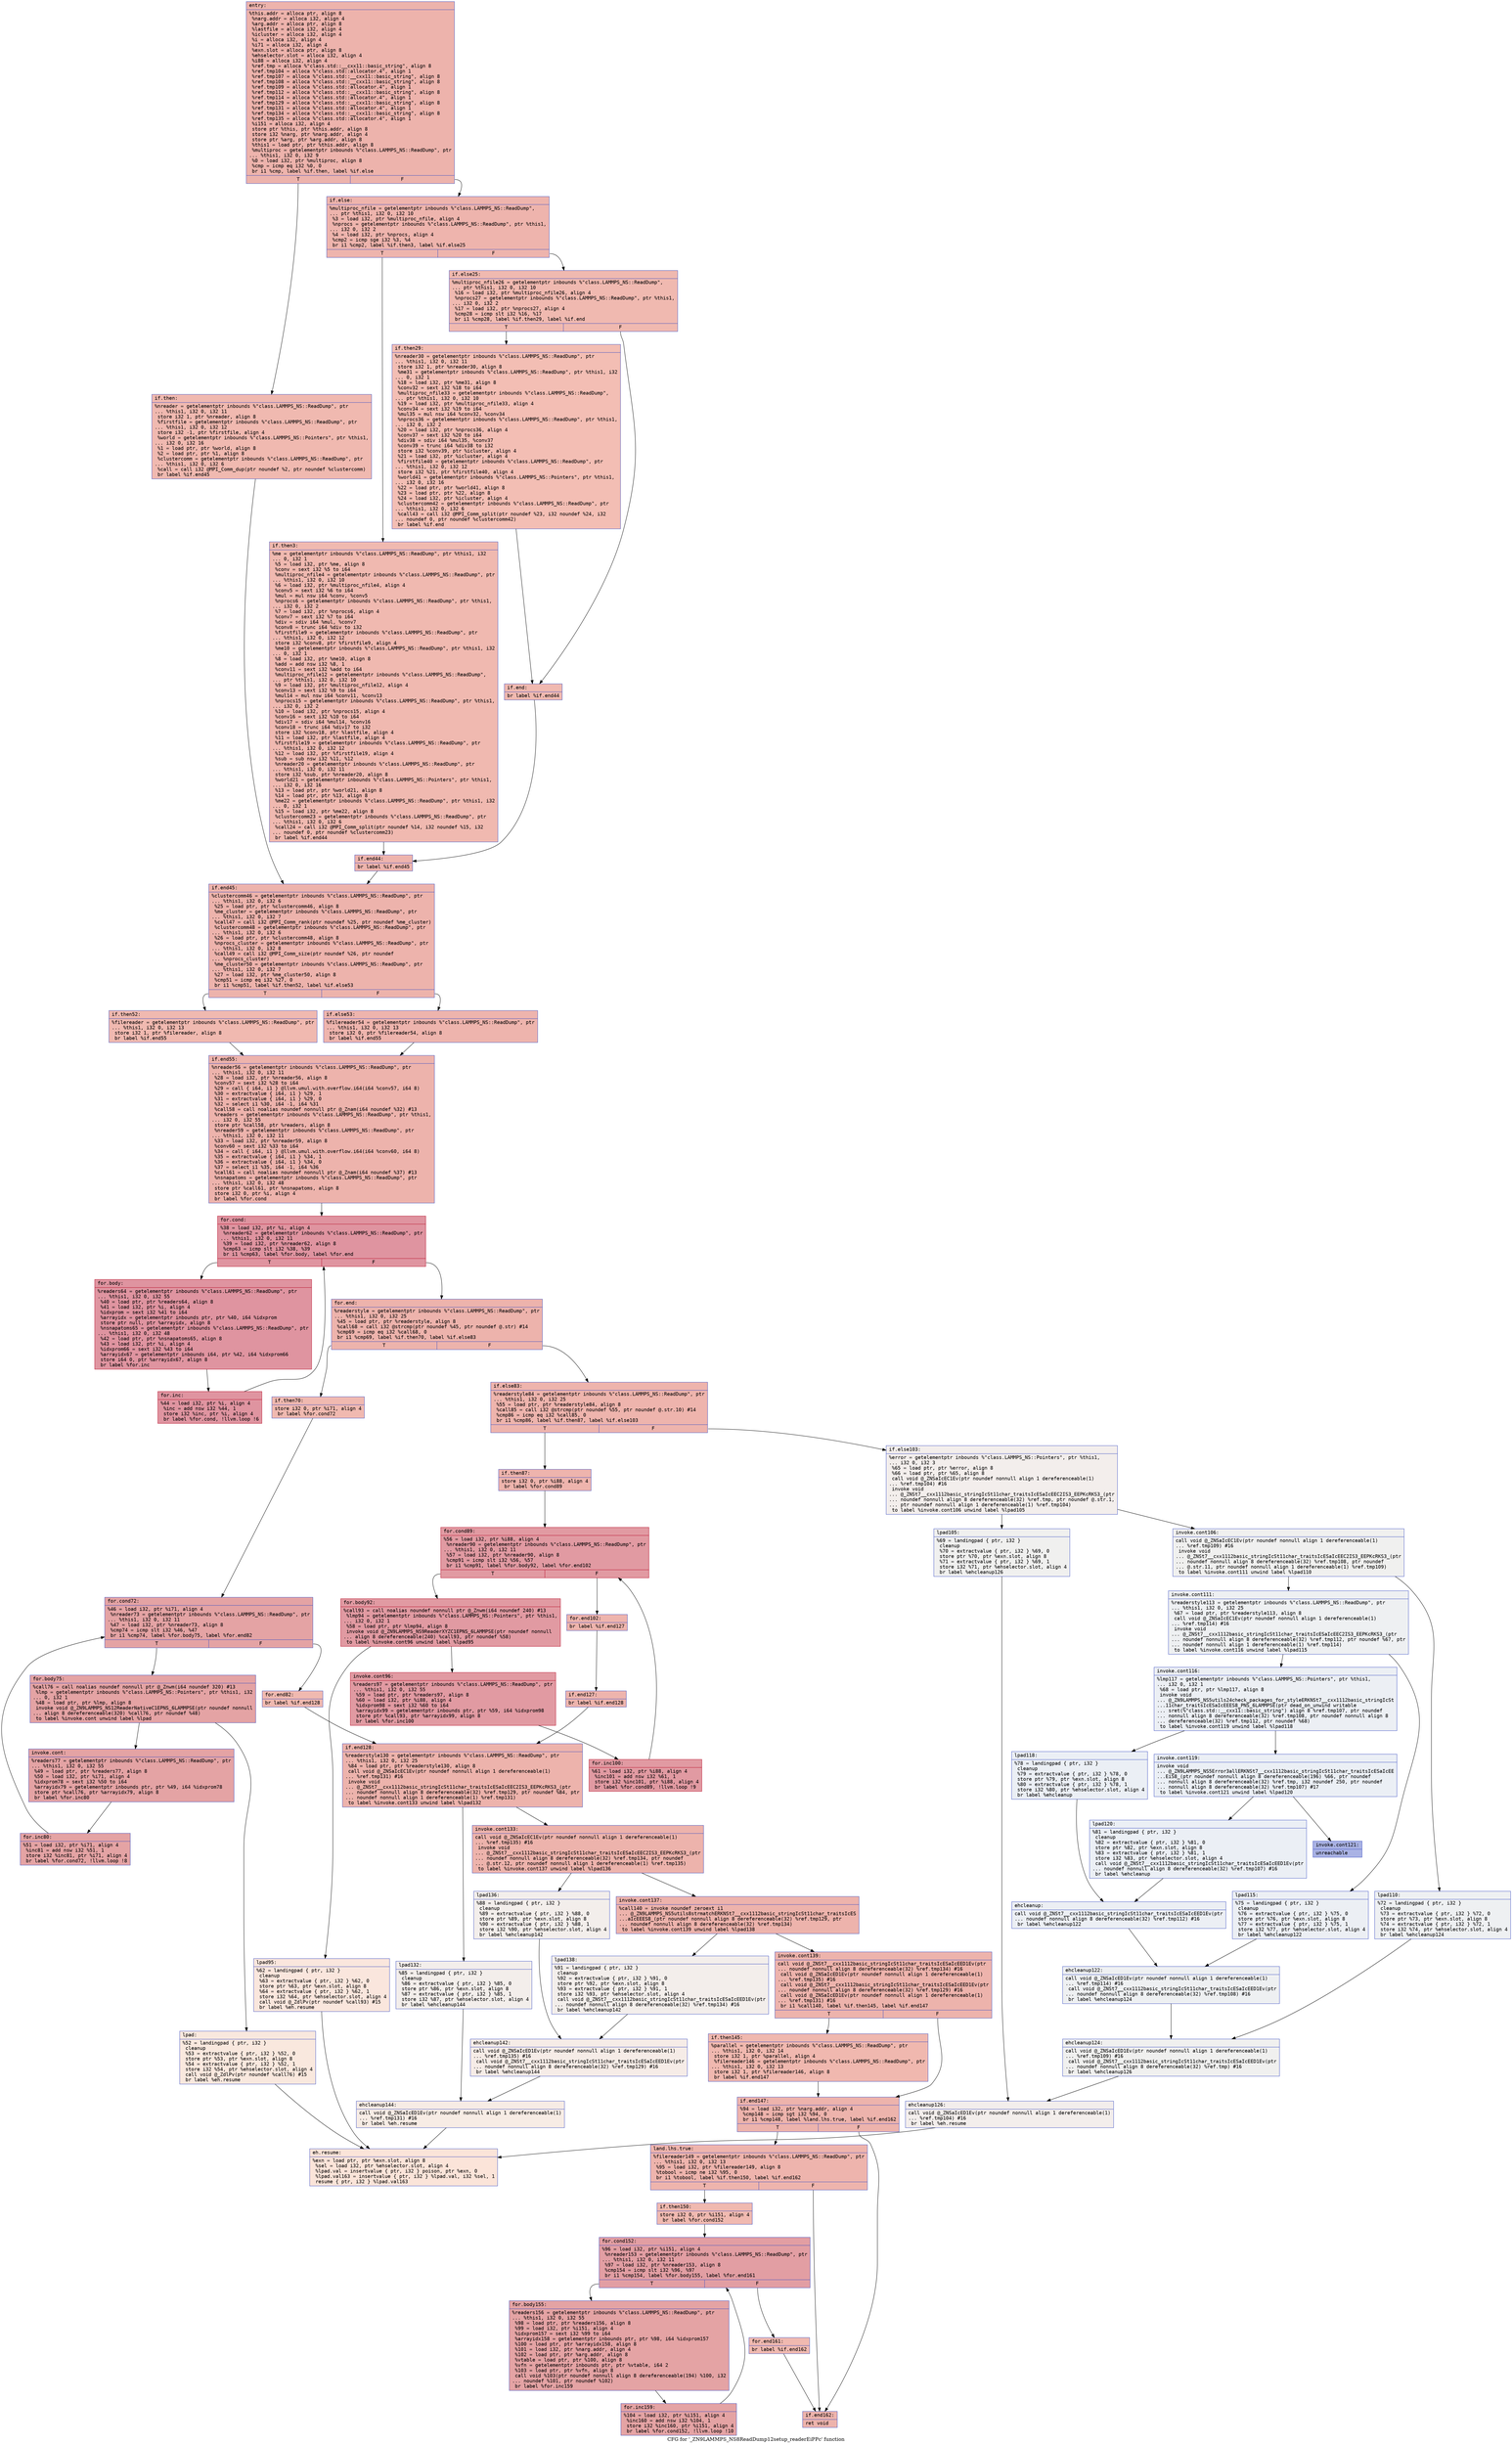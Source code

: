 digraph "CFG for '_ZN9LAMMPS_NS8ReadDump12setup_readerEiPPc' function" {
	label="CFG for '_ZN9LAMMPS_NS8ReadDump12setup_readerEiPPc' function";

	Node0x5602383331d0 [shape=record,color="#3d50c3ff", style=filled, fillcolor="#d6524470" fontname="Courier",label="{entry:\l|  %this.addr = alloca ptr, align 8\l  %narg.addr = alloca i32, align 4\l  %arg.addr = alloca ptr, align 8\l  %lastfile = alloca i32, align 4\l  %icluster = alloca i32, align 4\l  %i = alloca i32, align 4\l  %i71 = alloca i32, align 4\l  %exn.slot = alloca ptr, align 8\l  %ehselector.slot = alloca i32, align 4\l  %i88 = alloca i32, align 4\l  %ref.tmp = alloca %\"class.std::__cxx11::basic_string\", align 8\l  %ref.tmp104 = alloca %\"class.std::allocator.4\", align 1\l  %ref.tmp107 = alloca %\"class.std::__cxx11::basic_string\", align 8\l  %ref.tmp108 = alloca %\"class.std::__cxx11::basic_string\", align 8\l  %ref.tmp109 = alloca %\"class.std::allocator.4\", align 1\l  %ref.tmp112 = alloca %\"class.std::__cxx11::basic_string\", align 8\l  %ref.tmp114 = alloca %\"class.std::allocator.4\", align 1\l  %ref.tmp129 = alloca %\"class.std::__cxx11::basic_string\", align 8\l  %ref.tmp131 = alloca %\"class.std::allocator.4\", align 1\l  %ref.tmp134 = alloca %\"class.std::__cxx11::basic_string\", align 8\l  %ref.tmp135 = alloca %\"class.std::allocator.4\", align 1\l  %i151 = alloca i32, align 4\l  store ptr %this, ptr %this.addr, align 8\l  store i32 %narg, ptr %narg.addr, align 4\l  store ptr %arg, ptr %arg.addr, align 8\l  %this1 = load ptr, ptr %this.addr, align 8\l  %multiproc = getelementptr inbounds %\"class.LAMMPS_NS::ReadDump\", ptr\l... %this1, i32 0, i32 9\l  %0 = load i32, ptr %multiproc, align 8\l  %cmp = icmp eq i32 %0, 0\l  br i1 %cmp, label %if.then, label %if.else\l|{<s0>T|<s1>F}}"];
	Node0x5602383331d0:s0 -> Node0x560238353530[tooltip="entry -> if.then\nProbability 37.50%" ];
	Node0x5602383331d0:s1 -> Node0x5602383535a0[tooltip="entry -> if.else\nProbability 62.50%" ];
	Node0x560238353530 [shape=record,color="#3d50c3ff", style=filled, fillcolor="#de614d70" fontname="Courier",label="{if.then:\l|  %nreader = getelementptr inbounds %\"class.LAMMPS_NS::ReadDump\", ptr\l... %this1, i32 0, i32 11\l  store i32 1, ptr %nreader, align 8\l  %firstfile = getelementptr inbounds %\"class.LAMMPS_NS::ReadDump\", ptr\l... %this1, i32 0, i32 12\l  store i32 -1, ptr %firstfile, align 4\l  %world = getelementptr inbounds %\"class.LAMMPS_NS::Pointers\", ptr %this1,\l... i32 0, i32 16\l  %1 = load ptr, ptr %world, align 8\l  %2 = load ptr, ptr %1, align 8\l  %clustercomm = getelementptr inbounds %\"class.LAMMPS_NS::ReadDump\", ptr\l... %this1, i32 0, i32 6\l  %call = call i32 @MPI_Comm_dup(ptr noundef %2, ptr noundef %clustercomm)\l  br label %if.end45\l}"];
	Node0x560238353530 -> Node0x560238353ed0[tooltip="if.then -> if.end45\nProbability 100.00%" ];
	Node0x5602383535a0 [shape=record,color="#3d50c3ff", style=filled, fillcolor="#d8564670" fontname="Courier",label="{if.else:\l|  %multiproc_nfile = getelementptr inbounds %\"class.LAMMPS_NS::ReadDump\",\l... ptr %this1, i32 0, i32 10\l  %3 = load i32, ptr %multiproc_nfile, align 4\l  %nprocs = getelementptr inbounds %\"class.LAMMPS_NS::ReadDump\", ptr %this1,\l... i32 0, i32 2\l  %4 = load i32, ptr %nprocs, align 4\l  %cmp2 = icmp sge i32 %3, %4\l  br i1 %cmp2, label %if.then3, label %if.else25\l|{<s0>T|<s1>F}}"];
	Node0x5602383535a0:s0 -> Node0x560238354350[tooltip="if.else -> if.then3\nProbability 50.00%" ];
	Node0x5602383535a0:s1 -> Node0x5602383543a0[tooltip="if.else -> if.else25\nProbability 50.00%" ];
	Node0x560238354350 [shape=record,color="#3d50c3ff", style=filled, fillcolor="#de614d70" fontname="Courier",label="{if.then3:\l|  %me = getelementptr inbounds %\"class.LAMMPS_NS::ReadDump\", ptr %this1, i32\l... 0, i32 1\l  %5 = load i32, ptr %me, align 8\l  %conv = sext i32 %5 to i64\l  %multiproc_nfile4 = getelementptr inbounds %\"class.LAMMPS_NS::ReadDump\", ptr\l... %this1, i32 0, i32 10\l  %6 = load i32, ptr %multiproc_nfile4, align 4\l  %conv5 = sext i32 %6 to i64\l  %mul = mul nsw i64 %conv, %conv5\l  %nprocs6 = getelementptr inbounds %\"class.LAMMPS_NS::ReadDump\", ptr %this1,\l... i32 0, i32 2\l  %7 = load i32, ptr %nprocs6, align 4\l  %conv7 = sext i32 %7 to i64\l  %div = sdiv i64 %mul, %conv7\l  %conv8 = trunc i64 %div to i32\l  %firstfile9 = getelementptr inbounds %\"class.LAMMPS_NS::ReadDump\", ptr\l... %this1, i32 0, i32 12\l  store i32 %conv8, ptr %firstfile9, align 4\l  %me10 = getelementptr inbounds %\"class.LAMMPS_NS::ReadDump\", ptr %this1, i32\l... 0, i32 1\l  %8 = load i32, ptr %me10, align 8\l  %add = add nsw i32 %8, 1\l  %conv11 = sext i32 %add to i64\l  %multiproc_nfile12 = getelementptr inbounds %\"class.LAMMPS_NS::ReadDump\",\l... ptr %this1, i32 0, i32 10\l  %9 = load i32, ptr %multiproc_nfile12, align 4\l  %conv13 = sext i32 %9 to i64\l  %mul14 = mul nsw i64 %conv11, %conv13\l  %nprocs15 = getelementptr inbounds %\"class.LAMMPS_NS::ReadDump\", ptr %this1,\l... i32 0, i32 2\l  %10 = load i32, ptr %nprocs15, align 4\l  %conv16 = sext i32 %10 to i64\l  %div17 = sdiv i64 %mul14, %conv16\l  %conv18 = trunc i64 %div17 to i32\l  store i32 %conv18, ptr %lastfile, align 4\l  %11 = load i32, ptr %lastfile, align 4\l  %firstfile19 = getelementptr inbounds %\"class.LAMMPS_NS::ReadDump\", ptr\l... %this1, i32 0, i32 12\l  %12 = load i32, ptr %firstfile19, align 4\l  %sub = sub nsw i32 %11, %12\l  %nreader20 = getelementptr inbounds %\"class.LAMMPS_NS::ReadDump\", ptr\l... %this1, i32 0, i32 11\l  store i32 %sub, ptr %nreader20, align 8\l  %world21 = getelementptr inbounds %\"class.LAMMPS_NS::Pointers\", ptr %this1,\l... i32 0, i32 16\l  %13 = load ptr, ptr %world21, align 8\l  %14 = load ptr, ptr %13, align 8\l  %me22 = getelementptr inbounds %\"class.LAMMPS_NS::ReadDump\", ptr %this1, i32\l... 0, i32 1\l  %15 = load i32, ptr %me22, align 8\l  %clustercomm23 = getelementptr inbounds %\"class.LAMMPS_NS::ReadDump\", ptr\l... %this1, i32 0, i32 6\l  %call24 = call i32 @MPI_Comm_split(ptr noundef %14, i32 noundef %15, i32\l... noundef 0, ptr noundef %clustercomm23)\l  br label %if.end44\l}"];
	Node0x560238354350 -> Node0x560238356530[tooltip="if.then3 -> if.end44\nProbability 100.00%" ];
	Node0x5602383543a0 [shape=record,color="#3d50c3ff", style=filled, fillcolor="#de614d70" fontname="Courier",label="{if.else25:\l|  %multiproc_nfile26 = getelementptr inbounds %\"class.LAMMPS_NS::ReadDump\",\l... ptr %this1, i32 0, i32 10\l  %16 = load i32, ptr %multiproc_nfile26, align 4\l  %nprocs27 = getelementptr inbounds %\"class.LAMMPS_NS::ReadDump\", ptr %this1,\l... i32 0, i32 2\l  %17 = load i32, ptr %nprocs27, align 4\l  %cmp28 = icmp slt i32 %16, %17\l  br i1 %cmp28, label %if.then29, label %if.end\l|{<s0>T|<s1>F}}"];
	Node0x5602383543a0:s0 -> Node0x5602383338c0[tooltip="if.else25 -> if.then29\nProbability 50.00%" ];
	Node0x5602383543a0:s1 -> Node0x5602383695b0[tooltip="if.else25 -> if.end\nProbability 50.00%" ];
	Node0x5602383338c0 [shape=record,color="#3d50c3ff", style=filled, fillcolor="#e36c5570" fontname="Courier",label="{if.then29:\l|  %nreader30 = getelementptr inbounds %\"class.LAMMPS_NS::ReadDump\", ptr\l... %this1, i32 0, i32 11\l  store i32 1, ptr %nreader30, align 8\l  %me31 = getelementptr inbounds %\"class.LAMMPS_NS::ReadDump\", ptr %this1, i32\l... 0, i32 1\l  %18 = load i32, ptr %me31, align 8\l  %conv32 = sext i32 %18 to i64\l  %multiproc_nfile33 = getelementptr inbounds %\"class.LAMMPS_NS::ReadDump\",\l... ptr %this1, i32 0, i32 10\l  %19 = load i32, ptr %multiproc_nfile33, align 4\l  %conv34 = sext i32 %19 to i64\l  %mul35 = mul nsw i64 %conv32, %conv34\l  %nprocs36 = getelementptr inbounds %\"class.LAMMPS_NS::ReadDump\", ptr %this1,\l... i32 0, i32 2\l  %20 = load i32, ptr %nprocs36, align 4\l  %conv37 = sext i32 %20 to i64\l  %div38 = sdiv i64 %mul35, %conv37\l  %conv39 = trunc i64 %div38 to i32\l  store i32 %conv39, ptr %icluster, align 4\l  %21 = load i32, ptr %icluster, align 4\l  %firstfile40 = getelementptr inbounds %\"class.LAMMPS_NS::ReadDump\", ptr\l... %this1, i32 0, i32 12\l  store i32 %21, ptr %firstfile40, align 4\l  %world41 = getelementptr inbounds %\"class.LAMMPS_NS::Pointers\", ptr %this1,\l... i32 0, i32 16\l  %22 = load ptr, ptr %world41, align 8\l  %23 = load ptr, ptr %22, align 8\l  %24 = load i32, ptr %icluster, align 4\l  %clustercomm42 = getelementptr inbounds %\"class.LAMMPS_NS::ReadDump\", ptr\l... %this1, i32 0, i32 6\l  %call43 = call i32 @MPI_Comm_split(ptr noundef %23, i32 noundef %24, i32\l... noundef 0, ptr noundef %clustercomm42)\l  br label %if.end\l}"];
	Node0x5602383338c0 -> Node0x5602383695b0[tooltip="if.then29 -> if.end\nProbability 100.00%" ];
	Node0x5602383695b0 [shape=record,color="#3d50c3ff", style=filled, fillcolor="#de614d70" fontname="Courier",label="{if.end:\l|  br label %if.end44\l}"];
	Node0x5602383695b0 -> Node0x560238356530[tooltip="if.end -> if.end44\nProbability 100.00%" ];
	Node0x560238356530 [shape=record,color="#3d50c3ff", style=filled, fillcolor="#d8564670" fontname="Courier",label="{if.end44:\l|  br label %if.end45\l}"];
	Node0x560238356530 -> Node0x560238353ed0[tooltip="if.end44 -> if.end45\nProbability 100.00%" ];
	Node0x560238353ed0 [shape=record,color="#3d50c3ff", style=filled, fillcolor="#d6524470" fontname="Courier",label="{if.end45:\l|  %clustercomm46 = getelementptr inbounds %\"class.LAMMPS_NS::ReadDump\", ptr\l... %this1, i32 0, i32 6\l  %25 = load ptr, ptr %clustercomm46, align 8\l  %me_cluster = getelementptr inbounds %\"class.LAMMPS_NS::ReadDump\", ptr\l... %this1, i32 0, i32 7\l  %call47 = call i32 @MPI_Comm_rank(ptr noundef %25, ptr noundef %me_cluster)\l  %clustercomm48 = getelementptr inbounds %\"class.LAMMPS_NS::ReadDump\", ptr\l... %this1, i32 0, i32 6\l  %26 = load ptr, ptr %clustercomm48, align 8\l  %nprocs_cluster = getelementptr inbounds %\"class.LAMMPS_NS::ReadDump\", ptr\l... %this1, i32 0, i32 8\l  %call49 = call i32 @MPI_Comm_size(ptr noundef %26, ptr noundef\l... %nprocs_cluster)\l  %me_cluster50 = getelementptr inbounds %\"class.LAMMPS_NS::ReadDump\", ptr\l... %this1, i32 0, i32 7\l  %27 = load i32, ptr %me_cluster50, align 8\l  %cmp51 = icmp eq i32 %27, 0\l  br i1 %cmp51, label %if.then52, label %if.else53\l|{<s0>T|<s1>F}}"];
	Node0x560238353ed0:s0 -> Node0x560238354bf0[tooltip="if.end45 -> if.then52\nProbability 37.50%" ];
	Node0x560238353ed0:s1 -> Node0x560238354c70[tooltip="if.end45 -> if.else53\nProbability 62.50%" ];
	Node0x560238354bf0 [shape=record,color="#3d50c3ff", style=filled, fillcolor="#de614d70" fontname="Courier",label="{if.then52:\l|  %filereader = getelementptr inbounds %\"class.LAMMPS_NS::ReadDump\", ptr\l... %this1, i32 0, i32 13\l  store i32 1, ptr %filereader, align 8\l  br label %if.end55\l}"];
	Node0x560238354bf0 -> Node0x560238354f30[tooltip="if.then52 -> if.end55\nProbability 100.00%" ];
	Node0x560238354c70 [shape=record,color="#3d50c3ff", style=filled, fillcolor="#d8564670" fontname="Courier",label="{if.else53:\l|  %filereader54 = getelementptr inbounds %\"class.LAMMPS_NS::ReadDump\", ptr\l... %this1, i32 0, i32 13\l  store i32 0, ptr %filereader54, align 8\l  br label %if.end55\l}"];
	Node0x560238354c70 -> Node0x560238354f30[tooltip="if.else53 -> if.end55\nProbability 100.00%" ];
	Node0x560238354f30 [shape=record,color="#3d50c3ff", style=filled, fillcolor="#d6524470" fontname="Courier",label="{if.end55:\l|  %nreader56 = getelementptr inbounds %\"class.LAMMPS_NS::ReadDump\", ptr\l... %this1, i32 0, i32 11\l  %28 = load i32, ptr %nreader56, align 8\l  %conv57 = sext i32 %28 to i64\l  %29 = call \{ i64, i1 \} @llvm.umul.with.overflow.i64(i64 %conv57, i64 8)\l  %30 = extractvalue \{ i64, i1 \} %29, 1\l  %31 = extractvalue \{ i64, i1 \} %29, 0\l  %32 = select i1 %30, i64 -1, i64 %31\l  %call58 = call noalias noundef nonnull ptr @_Znam(i64 noundef %32) #13\l  %readers = getelementptr inbounds %\"class.LAMMPS_NS::ReadDump\", ptr %this1,\l... i32 0, i32 55\l  store ptr %call58, ptr %readers, align 8\l  %nreader59 = getelementptr inbounds %\"class.LAMMPS_NS::ReadDump\", ptr\l... %this1, i32 0, i32 11\l  %33 = load i32, ptr %nreader59, align 8\l  %conv60 = sext i32 %33 to i64\l  %34 = call \{ i64, i1 \} @llvm.umul.with.overflow.i64(i64 %conv60, i64 8)\l  %35 = extractvalue \{ i64, i1 \} %34, 1\l  %36 = extractvalue \{ i64, i1 \} %34, 0\l  %37 = select i1 %35, i64 -1, i64 %36\l  %call61 = call noalias noundef nonnull ptr @_Znam(i64 noundef %37) #13\l  %nsnapatoms = getelementptr inbounds %\"class.LAMMPS_NS::ReadDump\", ptr\l... %this1, i32 0, i32 48\l  store ptr %call61, ptr %nsnapatoms, align 8\l  store i32 0, ptr %i, align 4\l  br label %for.cond\l}"];
	Node0x560238354f30 -> Node0x56023836ce30[tooltip="if.end55 -> for.cond\nProbability 100.00%" ];
	Node0x56023836ce30 [shape=record,color="#b70d28ff", style=filled, fillcolor="#b70d2870" fontname="Courier",label="{for.cond:\l|  %38 = load i32, ptr %i, align 4\l  %nreader62 = getelementptr inbounds %\"class.LAMMPS_NS::ReadDump\", ptr\l... %this1, i32 0, i32 11\l  %39 = load i32, ptr %nreader62, align 8\l  %cmp63 = icmp slt i32 %38, %39\l  br i1 %cmp63, label %for.body, label %for.end\l|{<s0>T|<s1>F}}"];
	Node0x56023836ce30:s0 -> Node0x56023836d190[tooltip="for.cond -> for.body\nProbability 96.88%" ];
	Node0x56023836ce30:s1 -> Node0x56023836d210[tooltip="for.cond -> for.end\nProbability 3.12%" ];
	Node0x56023836d190 [shape=record,color="#b70d28ff", style=filled, fillcolor="#b70d2870" fontname="Courier",label="{for.body:\l|  %readers64 = getelementptr inbounds %\"class.LAMMPS_NS::ReadDump\", ptr\l... %this1, i32 0, i32 55\l  %40 = load ptr, ptr %readers64, align 8\l  %41 = load i32, ptr %i, align 4\l  %idxprom = sext i32 %41 to i64\l  %arrayidx = getelementptr inbounds ptr, ptr %40, i64 %idxprom\l  store ptr null, ptr %arrayidx, align 8\l  %nsnapatoms65 = getelementptr inbounds %\"class.LAMMPS_NS::ReadDump\", ptr\l... %this1, i32 0, i32 48\l  %42 = load ptr, ptr %nsnapatoms65, align 8\l  %43 = load i32, ptr %i, align 4\l  %idxprom66 = sext i32 %43 to i64\l  %arrayidx67 = getelementptr inbounds i64, ptr %42, i64 %idxprom66\l  store i64 0, ptr %arrayidx67, align 8\l  br label %for.inc\l}"];
	Node0x56023836d190 -> Node0x56023836db20[tooltip="for.body -> for.inc\nProbability 100.00%" ];
	Node0x56023836db20 [shape=record,color="#b70d28ff", style=filled, fillcolor="#b70d2870" fontname="Courier",label="{for.inc:\l|  %44 = load i32, ptr %i, align 4\l  %inc = add nsw i32 %44, 1\l  store i32 %inc, ptr %i, align 4\l  br label %for.cond, !llvm.loop !6\l}"];
	Node0x56023836db20 -> Node0x56023836ce30[tooltip="for.inc -> for.cond\nProbability 100.00%" ];
	Node0x56023836d210 [shape=record,color="#3d50c3ff", style=filled, fillcolor="#d6524470" fontname="Courier",label="{for.end:\l|  %readerstyle = getelementptr inbounds %\"class.LAMMPS_NS::ReadDump\", ptr\l... %this1, i32 0, i32 25\l  %45 = load ptr, ptr %readerstyle, align 8\l  %call68 = call i32 @strcmp(ptr noundef %45, ptr noundef @.str) #14\l  %cmp69 = icmp eq i32 %call68, 0\l  br i1 %cmp69, label %if.then70, label %if.else83\l|{<s0>T|<s1>F}}"];
	Node0x56023836d210:s0 -> Node0x56023836e280[tooltip="for.end -> if.then70\nProbability 37.50%" ];
	Node0x56023836d210:s1 -> Node0x56023836e300[tooltip="for.end -> if.else83\nProbability 62.50%" ];
	Node0x56023836e280 [shape=record,color="#3d50c3ff", style=filled, fillcolor="#de614d70" fontname="Courier",label="{if.then70:\l|  store i32 0, ptr %i71, align 4\l  br label %for.cond72\l}"];
	Node0x56023836e280 -> Node0x56023836e4d0[tooltip="if.then70 -> for.cond72\nProbability 100.00%" ];
	Node0x56023836e4d0 [shape=record,color="#3d50c3ff", style=filled, fillcolor="#c32e3170" fontname="Courier",label="{for.cond72:\l|  %46 = load i32, ptr %i71, align 4\l  %nreader73 = getelementptr inbounds %\"class.LAMMPS_NS::ReadDump\", ptr\l... %this1, i32 0, i32 11\l  %47 = load i32, ptr %nreader73, align 8\l  %cmp74 = icmp slt i32 %46, %47\l  br i1 %cmp74, label %for.body75, label %for.end82\l|{<s0>T|<s1>F}}"];
	Node0x56023836e4d0:s0 -> Node0x56023836f070[tooltip="for.cond72 -> for.body75\nProbability 96.88%" ];
	Node0x56023836e4d0:s1 -> Node0x56023836f0f0[tooltip="for.cond72 -> for.end82\nProbability 3.12%" ];
	Node0x56023836f070 [shape=record,color="#3d50c3ff", style=filled, fillcolor="#c32e3170" fontname="Courier",label="{for.body75:\l|  %call76 = call noalias noundef nonnull ptr @_Znwm(i64 noundef 320) #13\l  %lmp = getelementptr inbounds %\"class.LAMMPS_NS::Pointers\", ptr %this1, i32\l... 0, i32 1\l  %48 = load ptr, ptr %lmp, align 8\l  invoke void @_ZN9LAMMPS_NS12ReaderNativeC1EPNS_6LAMMPSE(ptr noundef nonnull\l... align 8 dereferenceable(320) %call76, ptr noundef %48)\l          to label %invoke.cont unwind label %lpad\l}"];
	Node0x56023836f070 -> Node0x56023836f5a0[tooltip="for.body75 -> invoke.cont\nProbability 100.00%" ];
	Node0x56023836f070 -> Node0x56023836f680[tooltip="for.body75 -> lpad\nProbability 0.00%" ];
	Node0x56023836f5a0 [shape=record,color="#3d50c3ff", style=filled, fillcolor="#c32e3170" fontname="Courier",label="{invoke.cont:\l|  %readers77 = getelementptr inbounds %\"class.LAMMPS_NS::ReadDump\", ptr\l... %this1, i32 0, i32 55\l  %49 = load ptr, ptr %readers77, align 8\l  %50 = load i32, ptr %i71, align 4\l  %idxprom78 = sext i32 %50 to i64\l  %arrayidx79 = getelementptr inbounds ptr, ptr %49, i64 %idxprom78\l  store ptr %call76, ptr %arrayidx79, align 8\l  br label %for.inc80\l}"];
	Node0x56023836f5a0 -> Node0x56023836fe00[tooltip="invoke.cont -> for.inc80\nProbability 100.00%" ];
	Node0x56023836fe00 [shape=record,color="#3d50c3ff", style=filled, fillcolor="#c32e3170" fontname="Courier",label="{for.inc80:\l|  %51 = load i32, ptr %i71, align 4\l  %inc81 = add nsw i32 %51, 1\l  store i32 %inc81, ptr %i71, align 4\l  br label %for.cond72, !llvm.loop !8\l}"];
	Node0x56023836fe00 -> Node0x56023836e4d0[tooltip="for.inc80 -> for.cond72\nProbability 100.00%" ];
	Node0x56023836f680 [shape=record,color="#3d50c3ff", style=filled, fillcolor="#f2cab570" fontname="Courier",label="{lpad:\l|  %52 = landingpad \{ ptr, i32 \}\l          cleanup\l  %53 = extractvalue \{ ptr, i32 \} %52, 0\l  store ptr %53, ptr %exn.slot, align 8\l  %54 = extractvalue \{ ptr, i32 \} %52, 1\l  store i32 %54, ptr %ehselector.slot, align 4\l  call void @_ZdlPv(ptr noundef %call76) #15\l  br label %eh.resume\l}"];
	Node0x56023836f680 -> Node0x5602383705e0[tooltip="lpad -> eh.resume\nProbability 100.00%" ];
	Node0x56023836f0f0 [shape=record,color="#3d50c3ff", style=filled, fillcolor="#de614d70" fontname="Courier",label="{for.end82:\l|  br label %if.end128\l}"];
	Node0x56023836f0f0 -> Node0x5602383706a0[tooltip="for.end82 -> if.end128\nProbability 100.00%" ];
	Node0x56023836e300 [shape=record,color="#3d50c3ff", style=filled, fillcolor="#d8564670" fontname="Courier",label="{if.else83:\l|  %readerstyle84 = getelementptr inbounds %\"class.LAMMPS_NS::ReadDump\", ptr\l... %this1, i32 0, i32 25\l  %55 = load ptr, ptr %readerstyle84, align 8\l  %call85 = call i32 @strcmp(ptr noundef %55, ptr noundef @.str.10) #14\l  %cmp86 = icmp eq i32 %call85, 0\l  br i1 %cmp86, label %if.then87, label %if.else103\l|{<s0>T|<s1>F}}"];
	Node0x56023836e300:s0 -> Node0x560238370ae0[tooltip="if.else83 -> if.then87\nProbability 100.00%" ];
	Node0x56023836e300:s1 -> Node0x560238370b60[tooltip="if.else83 -> if.else103\nProbability 0.00%" ];
	Node0x560238370ae0 [shape=record,color="#3d50c3ff", style=filled, fillcolor="#d8564670" fontname="Courier",label="{if.then87:\l|  store i32 0, ptr %i88, align 4\l  br label %for.cond89\l}"];
	Node0x560238370ae0 -> Node0x560238370d90[tooltip="if.then87 -> for.cond89\nProbability 100.00%" ];
	Node0x560238370d90 [shape=record,color="#b70d28ff", style=filled, fillcolor="#bb1b2c70" fontname="Courier",label="{for.cond89:\l|  %56 = load i32, ptr %i88, align 4\l  %nreader90 = getelementptr inbounds %\"class.LAMMPS_NS::ReadDump\", ptr\l... %this1, i32 0, i32 11\l  %57 = load i32, ptr %nreader90, align 8\l  %cmp91 = icmp slt i32 %56, %57\l  br i1 %cmp91, label %for.body92, label %for.end102\l|{<s0>T|<s1>F}}"];
	Node0x560238370d90:s0 -> Node0x560238371120[tooltip="for.cond89 -> for.body92\nProbability 96.88%" ];
	Node0x560238370d90:s1 -> Node0x5602383711a0[tooltip="for.cond89 -> for.end102\nProbability 3.12%" ];
	Node0x560238371120 [shape=record,color="#b70d28ff", style=filled, fillcolor="#bb1b2c70" fontname="Courier",label="{for.body92:\l|  %call93 = call noalias noundef nonnull ptr @_Znwm(i64 noundef 240) #13\l  %lmp94 = getelementptr inbounds %\"class.LAMMPS_NS::Pointers\", ptr %this1,\l... i32 0, i32 1\l  %58 = load ptr, ptr %lmp94, align 8\l  invoke void @_ZN9LAMMPS_NS9ReaderXYZC1EPNS_6LAMMPSE(ptr noundef nonnull\l... align 8 dereferenceable(240) %call93, ptr noundef %58)\l          to label %invoke.cont96 unwind label %lpad95\l}"];
	Node0x560238371120 -> Node0x560238313740[tooltip="for.body92 -> invoke.cont96\nProbability 100.00%" ];
	Node0x560238371120 -> Node0x560238313820[tooltip="for.body92 -> lpad95\nProbability 0.00%" ];
	Node0x560238313740 [shape=record,color="#b70d28ff", style=filled, fillcolor="#bb1b2c70" fontname="Courier",label="{invoke.cont96:\l|  %readers97 = getelementptr inbounds %\"class.LAMMPS_NS::ReadDump\", ptr\l... %this1, i32 0, i32 55\l  %59 = load ptr, ptr %readers97, align 8\l  %60 = load i32, ptr %i88, align 4\l  %idxprom98 = sext i32 %60 to i64\l  %arrayidx99 = getelementptr inbounds ptr, ptr %59, i64 %idxprom98\l  store ptr %call93, ptr %arrayidx99, align 8\l  br label %for.inc100\l}"];
	Node0x560238313740 -> Node0x560238313f60[tooltip="invoke.cont96 -> for.inc100\nProbability 100.00%" ];
	Node0x560238313f60 [shape=record,color="#b70d28ff", style=filled, fillcolor="#bb1b2c70" fontname="Courier",label="{for.inc100:\l|  %61 = load i32, ptr %i88, align 4\l  %inc101 = add nsw i32 %61, 1\l  store i32 %inc101, ptr %i88, align 4\l  br label %for.cond89, !llvm.loop !9\l}"];
	Node0x560238313f60 -> Node0x560238370d90[tooltip="for.inc100 -> for.cond89\nProbability 100.00%" ];
	Node0x560238313820 [shape=record,color="#3d50c3ff", style=filled, fillcolor="#f3c7b170" fontname="Courier",label="{lpad95:\l|  %62 = landingpad \{ ptr, i32 \}\l          cleanup\l  %63 = extractvalue \{ ptr, i32 \} %62, 0\l  store ptr %63, ptr %exn.slot, align 8\l  %64 = extractvalue \{ ptr, i32 \} %62, 1\l  store i32 %64, ptr %ehselector.slot, align 4\l  call void @_ZdlPv(ptr noundef %call93) #15\l  br label %eh.resume\l}"];
	Node0x560238313820 -> Node0x5602383705e0[tooltip="lpad95 -> eh.resume\nProbability 100.00%" ];
	Node0x5602383711a0 [shape=record,color="#3d50c3ff", style=filled, fillcolor="#d8564670" fontname="Courier",label="{for.end102:\l|  br label %if.end127\l}"];
	Node0x5602383711a0 -> Node0x5602383147f0[tooltip="for.end102 -> if.end127\nProbability 100.00%" ];
	Node0x560238370b60 [shape=record,color="#3d50c3ff", style=filled, fillcolor="#e3d9d370" fontname="Courier",label="{if.else103:\l|  %error = getelementptr inbounds %\"class.LAMMPS_NS::Pointers\", ptr %this1,\l... i32 0, i32 3\l  %65 = load ptr, ptr %error, align 8\l  %66 = load ptr, ptr %65, align 8\l  call void @_ZNSaIcEC1Ev(ptr noundef nonnull align 1 dereferenceable(1)\l... %ref.tmp104) #16\l  invoke void\l... @_ZNSt7__cxx1112basic_stringIcSt11char_traitsIcESaIcEEC2IS3_EEPKcRKS3_(ptr\l... noundef nonnull align 8 dereferenceable(32) %ref.tmp, ptr noundef @.str.1,\l... ptr noundef nonnull align 1 dereferenceable(1) %ref.tmp104)\l          to label %invoke.cont106 unwind label %lpad105\l}"];
	Node0x560238370b60 -> Node0x560238314bf0[tooltip="if.else103 -> invoke.cont106\nProbability 50.00%" ];
	Node0x560238370b60 -> Node0x560238314c70[tooltip="if.else103 -> lpad105\nProbability 50.00%" ];
	Node0x560238314bf0 [shape=record,color="#3d50c3ff", style=filled, fillcolor="#dedcdb70" fontname="Courier",label="{invoke.cont106:\l|  call void @_ZNSaIcEC1Ev(ptr noundef nonnull align 1 dereferenceable(1)\l... %ref.tmp109) #16\l  invoke void\l... @_ZNSt7__cxx1112basic_stringIcSt11char_traitsIcESaIcEEC2IS3_EEPKcRKS3_(ptr\l... noundef nonnull align 8 dereferenceable(32) %ref.tmp108, ptr noundef\l... @.str.11, ptr noundef nonnull align 1 dereferenceable(1) %ref.tmp109)\l          to label %invoke.cont111 unwind label %lpad110\l}"];
	Node0x560238314bf0 -> Node0x560238314f90[tooltip="invoke.cont106 -> invoke.cont111\nProbability 50.00%" ];
	Node0x560238314bf0 -> Node0x560238314fe0[tooltip="invoke.cont106 -> lpad110\nProbability 50.00%" ];
	Node0x560238314f90 [shape=record,color="#3d50c3ff", style=filled, fillcolor="#d9dce170" fontname="Courier",label="{invoke.cont111:\l|  %readerstyle113 = getelementptr inbounds %\"class.LAMMPS_NS::ReadDump\", ptr\l... %this1, i32 0, i32 25\l  %67 = load ptr, ptr %readerstyle113, align 8\l  call void @_ZNSaIcEC1Ev(ptr noundef nonnull align 1 dereferenceable(1)\l... %ref.tmp114) #16\l  invoke void\l... @_ZNSt7__cxx1112basic_stringIcSt11char_traitsIcESaIcEEC2IS3_EEPKcRKS3_(ptr\l... noundef nonnull align 8 dereferenceable(32) %ref.tmp112, ptr noundef %67, ptr\l... noundef nonnull align 1 dereferenceable(1) %ref.tmp114)\l          to label %invoke.cont116 unwind label %lpad115\l}"];
	Node0x560238314f90 -> Node0x5602383154a0[tooltip="invoke.cont111 -> invoke.cont116\nProbability 50.00%" ];
	Node0x560238314f90 -> Node0x560238315520[tooltip="invoke.cont111 -> lpad115\nProbability 50.00%" ];
	Node0x5602383154a0 [shape=record,color="#3d50c3ff", style=filled, fillcolor="#d4dbe670" fontname="Courier",label="{invoke.cont116:\l|  %lmp117 = getelementptr inbounds %\"class.LAMMPS_NS::Pointers\", ptr %this1,\l... i32 0, i32 1\l  %68 = load ptr, ptr %lmp117, align 8\l  invoke void\l... @_ZN9LAMMPS_NS5utils24check_packages_for_styleERKNSt7__cxx1112basic_stringIcSt\l...11char_traitsIcESaIcEEES8_PNS_6LAMMPSE(ptr dead_on_unwind writable\l... sret(%\"class.std::__cxx11::basic_string\") align 8 %ref.tmp107, ptr noundef\l... nonnull align 8 dereferenceable(32) %ref.tmp108, ptr noundef nonnull align 8\l... dereferenceable(32) %ref.tmp112, ptr noundef %68)\l          to label %invoke.cont119 unwind label %lpad118\l}"];
	Node0x5602383154a0 -> Node0x560238315450[tooltip="invoke.cont116 -> invoke.cont119\nProbability 50.00%" ];
	Node0x5602383154a0 -> Node0x5602383159d0[tooltip="invoke.cont116 -> lpad118\nProbability 50.00%" ];
	Node0x560238315450 [shape=record,color="#3d50c3ff", style=filled, fillcolor="#d1dae970" fontname="Courier",label="{invoke.cont119:\l|  invoke void\l... @_ZN9LAMMPS_NS5Error3allERKNSt7__cxx1112basic_stringIcSt11char_traitsIcESaIcEE\l...EiS8_(ptr noundef nonnull align 8 dereferenceable(196) %66, ptr noundef\l... nonnull align 8 dereferenceable(32) %ref.tmp, i32 noundef 250, ptr noundef\l... nonnull align 8 dereferenceable(32) %ref.tmp107) #17\l          to label %invoke.cont121 unwind label %lpad120\l}"];
	Node0x560238315450 -> Node0x560238315de0[tooltip="invoke.cont119 -> invoke.cont121\nProbability 0.00%" ];
	Node0x560238315450 -> Node0x560238315ec0[tooltip="invoke.cont119 -> lpad120\nProbability 100.00%" ];
	Node0x560238315de0 [shape=record,color="#3d50c3ff", style=filled, fillcolor="#3d50c370" fontname="Courier",label="{invoke.cont121:\l|  unreachable\l}"];
	Node0x560238314c70 [shape=record,color="#3d50c3ff", style=filled, fillcolor="#dedcdb70" fontname="Courier",label="{lpad105:\l|  %69 = landingpad \{ ptr, i32 \}\l          cleanup\l  %70 = extractvalue \{ ptr, i32 \} %69, 0\l  store ptr %70, ptr %exn.slot, align 8\l  %71 = extractvalue \{ ptr, i32 \} %69, 1\l  store i32 %71, ptr %ehselector.slot, align 4\l  br label %ehcleanup126\l}"];
	Node0x560238314c70 -> Node0x560238316480[tooltip="lpad105 -> ehcleanup126\nProbability 100.00%" ];
	Node0x560238314fe0 [shape=record,color="#3d50c3ff", style=filled, fillcolor="#d9dce170" fontname="Courier",label="{lpad110:\l|  %72 = landingpad \{ ptr, i32 \}\l          cleanup\l  %73 = extractvalue \{ ptr, i32 \} %72, 0\l  store ptr %73, ptr %exn.slot, align 8\l  %74 = extractvalue \{ ptr, i32 \} %72, 1\l  store i32 %74, ptr %ehselector.slot, align 4\l  br label %ehcleanup124\l}"];
	Node0x560238314fe0 -> Node0x5602383167d0[tooltip="lpad110 -> ehcleanup124\nProbability 100.00%" ];
	Node0x560238315520 [shape=record,color="#3d50c3ff", style=filled, fillcolor="#d4dbe670" fontname="Courier",label="{lpad115:\l|  %75 = landingpad \{ ptr, i32 \}\l          cleanup\l  %76 = extractvalue \{ ptr, i32 \} %75, 0\l  store ptr %76, ptr %exn.slot, align 8\l  %77 = extractvalue \{ ptr, i32 \} %75, 1\l  store i32 %77, ptr %ehselector.slot, align 4\l  br label %ehcleanup122\l}"];
	Node0x560238315520 -> Node0x560238316b40[tooltip="lpad115 -> ehcleanup122\nProbability 100.00%" ];
	Node0x5602383159d0 [shape=record,color="#3d50c3ff", style=filled, fillcolor="#d1dae970" fontname="Courier",label="{lpad118:\l|  %78 = landingpad \{ ptr, i32 \}\l          cleanup\l  %79 = extractvalue \{ ptr, i32 \} %78, 0\l  store ptr %79, ptr %exn.slot, align 8\l  %80 = extractvalue \{ ptr, i32 \} %78, 1\l  store i32 %80, ptr %ehselector.slot, align 4\l  br label %ehcleanup\l}"];
	Node0x5602383159d0 -> Node0x560238316eb0[tooltip="lpad118 -> ehcleanup\nProbability 100.00%" ];
	Node0x560238315ec0 [shape=record,color="#3d50c3ff", style=filled, fillcolor="#d1dae970" fontname="Courier",label="{lpad120:\l|  %81 = landingpad \{ ptr, i32 \}\l          cleanup\l  %82 = extractvalue \{ ptr, i32 \} %81, 0\l  store ptr %82, ptr %exn.slot, align 8\l  %83 = extractvalue \{ ptr, i32 \} %81, 1\l  store i32 %83, ptr %ehselector.slot, align 4\l  call void @_ZNSt7__cxx1112basic_stringIcSt11char_traitsIcESaIcEED1Ev(ptr\l... noundef nonnull align 8 dereferenceable(32) %ref.tmp107) #16\l  br label %ehcleanup\l}"];
	Node0x560238315ec0 -> Node0x560238316eb0[tooltip="lpad120 -> ehcleanup\nProbability 100.00%" ];
	Node0x560238316eb0 [shape=record,color="#3d50c3ff", style=filled, fillcolor="#d4dbe670" fontname="Courier",label="{ehcleanup:\l|  call void @_ZNSt7__cxx1112basic_stringIcSt11char_traitsIcESaIcEED1Ev(ptr\l... noundef nonnull align 8 dereferenceable(32) %ref.tmp112) #16\l  br label %ehcleanup122\l}"];
	Node0x560238316eb0 -> Node0x560238316b40[tooltip="ehcleanup -> ehcleanup122\nProbability 100.00%" ];
	Node0x560238316b40 [shape=record,color="#3d50c3ff", style=filled, fillcolor="#d9dce170" fontname="Courier",label="{ehcleanup122:\l|  call void @_ZNSaIcED1Ev(ptr noundef nonnull align 1 dereferenceable(1)\l... %ref.tmp114) #16\l  call void @_ZNSt7__cxx1112basic_stringIcSt11char_traitsIcESaIcEED1Ev(ptr\l... noundef nonnull align 8 dereferenceable(32) %ref.tmp108) #16\l  br label %ehcleanup124\l}"];
	Node0x560238316b40 -> Node0x5602383167d0[tooltip="ehcleanup122 -> ehcleanup124\nProbability 100.00%" ];
	Node0x5602383167d0 [shape=record,color="#3d50c3ff", style=filled, fillcolor="#dedcdb70" fontname="Courier",label="{ehcleanup124:\l|  call void @_ZNSaIcED1Ev(ptr noundef nonnull align 1 dereferenceable(1)\l... %ref.tmp109) #16\l  call void @_ZNSt7__cxx1112basic_stringIcSt11char_traitsIcESaIcEED1Ev(ptr\l... noundef nonnull align 8 dereferenceable(32) %ref.tmp) #16\l  br label %ehcleanup126\l}"];
	Node0x5602383167d0 -> Node0x560238316480[tooltip="ehcleanup124 -> ehcleanup126\nProbability 100.00%" ];
	Node0x560238316480 [shape=record,color="#3d50c3ff", style=filled, fillcolor="#e3d9d370" fontname="Courier",label="{ehcleanup126:\l|  call void @_ZNSaIcED1Ev(ptr noundef nonnull align 1 dereferenceable(1)\l... %ref.tmp104) #16\l  br label %eh.resume\l}"];
	Node0x560238316480 -> Node0x5602383705e0[tooltip="ehcleanup126 -> eh.resume\nProbability 100.00%" ];
	Node0x5602383147f0 [shape=record,color="#3d50c3ff", style=filled, fillcolor="#d8564670" fontname="Courier",label="{if.end127:\l|  br label %if.end128\l}"];
	Node0x5602383147f0 -> Node0x5602383706a0[tooltip="if.end127 -> if.end128\nProbability 100.00%" ];
	Node0x5602383706a0 [shape=record,color="#3d50c3ff", style=filled, fillcolor="#d6524470" fontname="Courier",label="{if.end128:\l|  %readerstyle130 = getelementptr inbounds %\"class.LAMMPS_NS::ReadDump\", ptr\l... %this1, i32 0, i32 25\l  %84 = load ptr, ptr %readerstyle130, align 8\l  call void @_ZNSaIcEC1Ev(ptr noundef nonnull align 1 dereferenceable(1)\l... %ref.tmp131) #16\l  invoke void\l... @_ZNSt7__cxx1112basic_stringIcSt11char_traitsIcESaIcEEC2IS3_EEPKcRKS3_(ptr\l... noundef nonnull align 8 dereferenceable(32) %ref.tmp129, ptr noundef %84, ptr\l... noundef nonnull align 1 dereferenceable(1) %ref.tmp131)\l          to label %invoke.cont133 unwind label %lpad132\l}"];
	Node0x5602383706a0 -> Node0x560238317ed0[tooltip="if.end128 -> invoke.cont133\nProbability 100.00%" ];
	Node0x5602383706a0 -> Node0x560238317f50[tooltip="if.end128 -> lpad132\nProbability 0.00%" ];
	Node0x560238317ed0 [shape=record,color="#3d50c3ff", style=filled, fillcolor="#d6524470" fontname="Courier",label="{invoke.cont133:\l|  call void @_ZNSaIcEC1Ev(ptr noundef nonnull align 1 dereferenceable(1)\l... %ref.tmp135) #16\l  invoke void\l... @_ZNSt7__cxx1112basic_stringIcSt11char_traitsIcESaIcEEC2IS3_EEPKcRKS3_(ptr\l... noundef nonnull align 8 dereferenceable(32) %ref.tmp134, ptr noundef\l... @.str.12, ptr noundef nonnull align 1 dereferenceable(1) %ref.tmp135)\l          to label %invoke.cont137 unwind label %lpad136\l}"];
	Node0x560238317ed0 -> Node0x560238318270[tooltip="invoke.cont133 -> invoke.cont137\nProbability 100.00%" ];
	Node0x560238317ed0 -> Node0x5602383182c0[tooltip="invoke.cont133 -> lpad136\nProbability 0.00%" ];
	Node0x560238318270 [shape=record,color="#3d50c3ff", style=filled, fillcolor="#d6524470" fontname="Courier",label="{invoke.cont137:\l|  %call140 = invoke noundef zeroext i1\l... @_ZN9LAMMPS_NS5utils8strmatchERKNSt7__cxx1112basic_stringIcSt11char_traitsIcES\l...aIcEEES8_(ptr noundef nonnull align 8 dereferenceable(32) %ref.tmp129, ptr\l... noundef nonnull align 8 dereferenceable(32) %ref.tmp134)\l          to label %invoke.cont139 unwind label %lpad138\l}"];
	Node0x560238318270 -> Node0x560238318220[tooltip="invoke.cont137 -> invoke.cont139\nProbability 100.00%" ];
	Node0x560238318270 -> Node0x5602383184f0[tooltip="invoke.cont137 -> lpad138\nProbability 0.00%" ];
	Node0x560238318220 [shape=record,color="#3d50c3ff", style=filled, fillcolor="#d6524470" fontname="Courier",label="{invoke.cont139:\l|  call void @_ZNSt7__cxx1112basic_stringIcSt11char_traitsIcESaIcEED1Ev(ptr\l... noundef nonnull align 8 dereferenceable(32) %ref.tmp134) #16\l  call void @_ZNSaIcED1Ev(ptr noundef nonnull align 1 dereferenceable(1)\l... %ref.tmp135) #16\l  call void @_ZNSt7__cxx1112basic_stringIcSt11char_traitsIcESaIcEED1Ev(ptr\l... noundef nonnull align 8 dereferenceable(32) %ref.tmp129) #16\l  call void @_ZNSaIcED1Ev(ptr noundef nonnull align 1 dereferenceable(1)\l... %ref.tmp131) #16\l  br i1 %call140, label %if.then145, label %if.end147\l|{<s0>T|<s1>F}}"];
	Node0x560238318220:s0 -> Node0x560238318bd0[tooltip="invoke.cont139 -> if.then145\nProbability 50.00%" ];
	Node0x560238318220:s1 -> Node0x560238318c50[tooltip="invoke.cont139 -> if.end147\nProbability 50.00%" ];
	Node0x560238318bd0 [shape=record,color="#3d50c3ff", style=filled, fillcolor="#dc5d4a70" fontname="Courier",label="{if.then145:\l|  %parallel = getelementptr inbounds %\"class.LAMMPS_NS::ReadDump\", ptr\l... %this1, i32 0, i32 14\l  store i32 1, ptr %parallel, align 4\l  %filereader146 = getelementptr inbounds %\"class.LAMMPS_NS::ReadDump\", ptr\l... %this1, i32 0, i32 13\l  store i32 1, ptr %filereader146, align 8\l  br label %if.end147\l}"];
	Node0x560238318bd0 -> Node0x560238318c50[tooltip="if.then145 -> if.end147\nProbability 100.00%" ];
	Node0x560238317f50 [shape=record,color="#3d50c3ff", style=filled, fillcolor="#e5d8d170" fontname="Courier",label="{lpad132:\l|  %85 = landingpad \{ ptr, i32 \}\l          cleanup\l  %86 = extractvalue \{ ptr, i32 \} %85, 0\l  store ptr %86, ptr %exn.slot, align 8\l  %87 = extractvalue \{ ptr, i32 \} %85, 1\l  store i32 %87, ptr %ehselector.slot, align 4\l  br label %ehcleanup144\l}"];
	Node0x560238317f50 -> Node0x56023831abc0[tooltip="lpad132 -> ehcleanup144\nProbability 100.00%" ];
	Node0x5602383182c0 [shape=record,color="#3d50c3ff", style=filled, fillcolor="#e5d8d170" fontname="Courier",label="{lpad136:\l|  %88 = landingpad \{ ptr, i32 \}\l          cleanup\l  %89 = extractvalue \{ ptr, i32 \} %88, 0\l  store ptr %89, ptr %exn.slot, align 8\l  %90 = extractvalue \{ ptr, i32 \} %88, 1\l  store i32 %90, ptr %ehselector.slot, align 4\l  br label %ehcleanup142\l}"];
	Node0x5602383182c0 -> Node0x56023831af30[tooltip="lpad136 -> ehcleanup142\nProbability 100.00%" ];
	Node0x5602383184f0 [shape=record,color="#3d50c3ff", style=filled, fillcolor="#e5d8d170" fontname="Courier",label="{lpad138:\l|  %91 = landingpad \{ ptr, i32 \}\l          cleanup\l  %92 = extractvalue \{ ptr, i32 \} %91, 0\l  store ptr %92, ptr %exn.slot, align 8\l  %93 = extractvalue \{ ptr, i32 \} %91, 1\l  store i32 %93, ptr %ehselector.slot, align 4\l  call void @_ZNSt7__cxx1112basic_stringIcSt11char_traitsIcESaIcEED1Ev(ptr\l... noundef nonnull align 8 dereferenceable(32) %ref.tmp134) #16\l  br label %ehcleanup142\l}"];
	Node0x5602383184f0 -> Node0x56023831af30[tooltip="lpad138 -> ehcleanup142\nProbability 100.00%" ];
	Node0x56023831af30 [shape=record,color="#3d50c3ff", style=filled, fillcolor="#ead5c970" fontname="Courier",label="{ehcleanup142:\l|  call void @_ZNSaIcED1Ev(ptr noundef nonnull align 1 dereferenceable(1)\l... %ref.tmp135) #16\l  call void @_ZNSt7__cxx1112basic_stringIcSt11char_traitsIcESaIcEED1Ev(ptr\l... noundef nonnull align 8 dereferenceable(32) %ref.tmp129) #16\l  br label %ehcleanup144\l}"];
	Node0x56023831af30 -> Node0x56023831abc0[tooltip="ehcleanup142 -> ehcleanup144\nProbability 100.00%" ];
	Node0x56023831abc0 [shape=record,color="#3d50c3ff", style=filled, fillcolor="#ecd3c570" fontname="Courier",label="{ehcleanup144:\l|  call void @_ZNSaIcED1Ev(ptr noundef nonnull align 1 dereferenceable(1)\l... %ref.tmp131) #16\l  br label %eh.resume\l}"];
	Node0x56023831abc0 -> Node0x5602383705e0[tooltip="ehcleanup144 -> eh.resume\nProbability 100.00%" ];
	Node0x560238318c50 [shape=record,color="#3d50c3ff", style=filled, fillcolor="#d6524470" fontname="Courier",label="{if.end147:\l|  %94 = load i32, ptr %narg.addr, align 4\l  %cmp148 = icmp sgt i32 %94, 0\l  br i1 %cmp148, label %land.lhs.true, label %if.end162\l|{<s0>T|<s1>F}}"];
	Node0x560238318c50:s0 -> Node0x56023836b860[tooltip="if.end147 -> land.lhs.true\nProbability 62.50%" ];
	Node0x560238318c50:s1 -> Node0x56023836b8b0[tooltip="if.end147 -> if.end162\nProbability 37.50%" ];
	Node0x56023836b860 [shape=record,color="#3d50c3ff", style=filled, fillcolor="#d8564670" fontname="Courier",label="{land.lhs.true:\l|  %filereader149 = getelementptr inbounds %\"class.LAMMPS_NS::ReadDump\", ptr\l... %this1, i32 0, i32 13\l  %95 = load i32, ptr %filereader149, align 8\l  %tobool = icmp ne i32 %95, 0\l  br i1 %tobool, label %if.then150, label %if.end162\l|{<s0>T|<s1>F}}"];
	Node0x56023836b860:s0 -> Node0x56023836bc00[tooltip="land.lhs.true -> if.then150\nProbability 62.50%" ];
	Node0x56023836b860:s1 -> Node0x56023836b8b0[tooltip="land.lhs.true -> if.end162\nProbability 37.50%" ];
	Node0x56023836bc00 [shape=record,color="#3d50c3ff", style=filled, fillcolor="#de614d70" fontname="Courier",label="{if.then150:\l|  store i32 0, ptr %i151, align 4\l  br label %for.cond152\l}"];
	Node0x56023836bc00 -> Node0x56023836e7b0[tooltip="if.then150 -> for.cond152\nProbability 100.00%" ];
	Node0x56023836e7b0 [shape=record,color="#3d50c3ff", style=filled, fillcolor="#be242e70" fontname="Courier",label="{for.cond152:\l|  %96 = load i32, ptr %i151, align 4\l  %nreader153 = getelementptr inbounds %\"class.LAMMPS_NS::ReadDump\", ptr\l... %this1, i32 0, i32 11\l  %97 = load i32, ptr %nreader153, align 8\l  %cmp154 = icmp slt i32 %96, %97\l  br i1 %cmp154, label %for.body155, label %for.end161\l|{<s0>T|<s1>F}}"];
	Node0x56023836e7b0:s0 -> Node0x56023836eb40[tooltip="for.cond152 -> for.body155\nProbability 96.88%" ];
	Node0x56023836e7b0:s1 -> Node0x56023836ebc0[tooltip="for.cond152 -> for.end161\nProbability 3.12%" ];
	Node0x56023836eb40 [shape=record,color="#3d50c3ff", style=filled, fillcolor="#c32e3170" fontname="Courier",label="{for.body155:\l|  %readers156 = getelementptr inbounds %\"class.LAMMPS_NS::ReadDump\", ptr\l... %this1, i32 0, i32 55\l  %98 = load ptr, ptr %readers156, align 8\l  %99 = load i32, ptr %i151, align 4\l  %idxprom157 = sext i32 %99 to i64\l  %arrayidx158 = getelementptr inbounds ptr, ptr %98, i64 %idxprom157\l  %100 = load ptr, ptr %arrayidx158, align 8\l  %101 = load i32, ptr %narg.addr, align 4\l  %102 = load ptr, ptr %arg.addr, align 8\l  %vtable = load ptr, ptr %100, align 8\l  %vfn = getelementptr inbounds ptr, ptr %vtable, i64 2\l  %103 = load ptr, ptr %vfn, align 8\l  call void %103(ptr noundef nonnull align 8 dereferenceable(194) %100, i32\l... noundef %101, ptr noundef %102)\l  br label %for.inc159\l}"];
	Node0x56023836eb40 -> Node0x5602383826c0[tooltip="for.body155 -> for.inc159\nProbability 100.00%" ];
	Node0x5602383826c0 [shape=record,color="#3d50c3ff", style=filled, fillcolor="#c32e3170" fontname="Courier",label="{for.inc159:\l|  %104 = load i32, ptr %i151, align 4\l  %inc160 = add nsw i32 %104, 1\l  store i32 %inc160, ptr %i151, align 4\l  br label %for.cond152, !llvm.loop !10\l}"];
	Node0x5602383826c0 -> Node0x56023836e7b0[tooltip="for.inc159 -> for.cond152\nProbability 100.00%" ];
	Node0x56023836ebc0 [shape=record,color="#3d50c3ff", style=filled, fillcolor="#de614d70" fontname="Courier",label="{for.end161:\l|  br label %if.end162\l}"];
	Node0x56023836ebc0 -> Node0x56023836b8b0[tooltip="for.end161 -> if.end162\nProbability 100.00%" ];
	Node0x56023836b8b0 [shape=record,color="#3d50c3ff", style=filled, fillcolor="#d6524470" fontname="Courier",label="{if.end162:\l|  ret void\l}"];
	Node0x5602383705e0 [shape=record,color="#3d50c3ff", style=filled, fillcolor="#f5c1a970" fontname="Courier",label="{eh.resume:\l|  %exn = load ptr, ptr %exn.slot, align 8\l  %sel = load i32, ptr %ehselector.slot, align 4\l  %lpad.val = insertvalue \{ ptr, i32 \} poison, ptr %exn, 0\l  %lpad.val163 = insertvalue \{ ptr, i32 \} %lpad.val, i32 %sel, 1\l  resume \{ ptr, i32 \} %lpad.val163\l}"];
}
